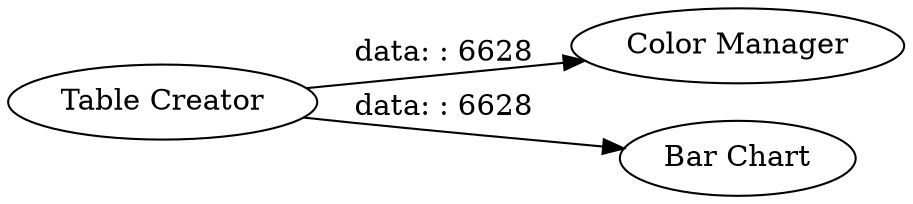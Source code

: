 digraph {
	"1578049690267760221_3" [label="Color Manager"]
	"1578049690267760221_2" [label="Bar Chart"]
	"1578049690267760221_1" [label="Table Creator"]
	"1578049690267760221_1" -> "1578049690267760221_2" [label="data: : 6628"]
	"1578049690267760221_1" -> "1578049690267760221_3" [label="data: : 6628"]
	rankdir=LR
}
